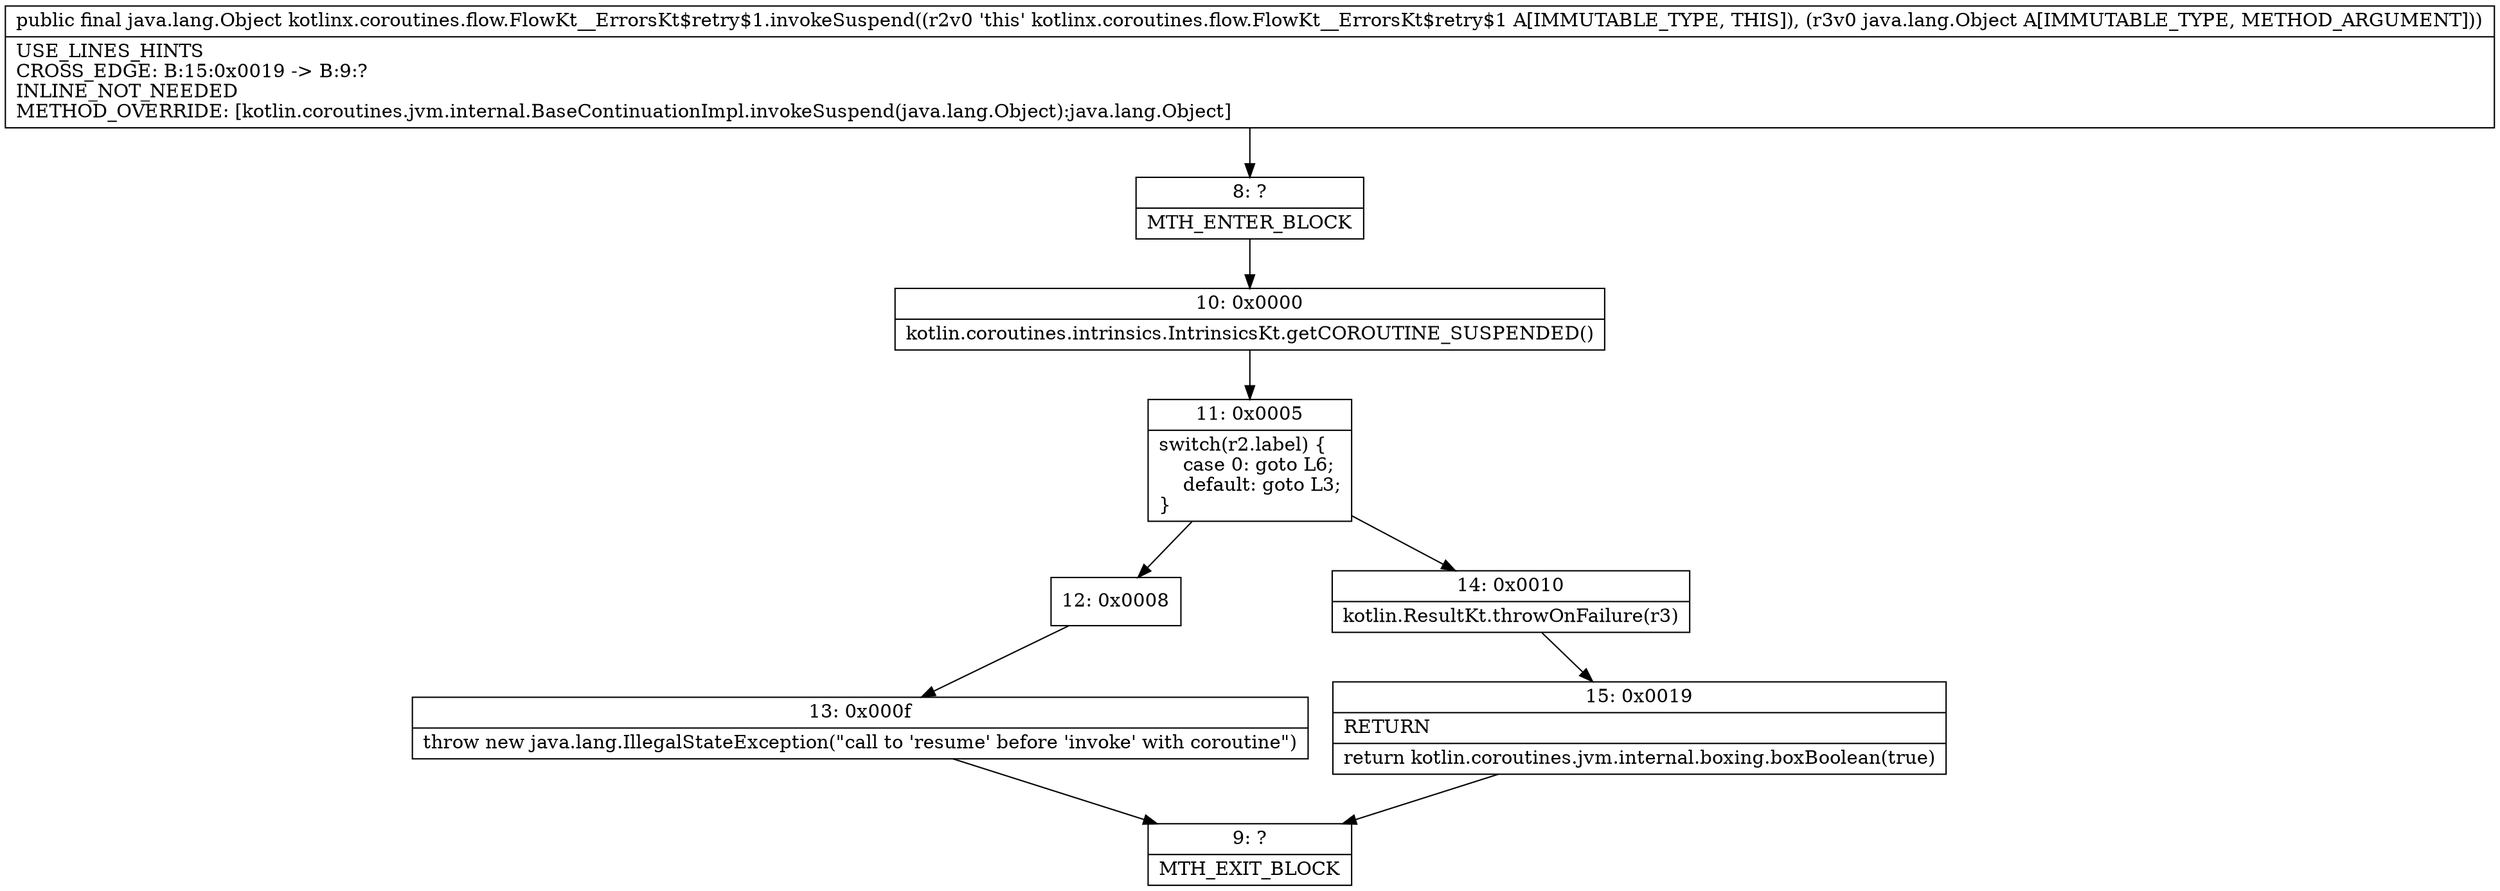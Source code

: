 digraph "CFG forkotlinx.coroutines.flow.FlowKt__ErrorsKt$retry$1.invokeSuspend(Ljava\/lang\/Object;)Ljava\/lang\/Object;" {
Node_8 [shape=record,label="{8\:\ ?|MTH_ENTER_BLOCK\l}"];
Node_10 [shape=record,label="{10\:\ 0x0000|kotlin.coroutines.intrinsics.IntrinsicsKt.getCOROUTINE_SUSPENDED()\l}"];
Node_11 [shape=record,label="{11\:\ 0x0005|switch(r2.label) \{\l    case 0: goto L6;\l    default: goto L3;\l\}\l}"];
Node_12 [shape=record,label="{12\:\ 0x0008}"];
Node_13 [shape=record,label="{13\:\ 0x000f|throw new java.lang.IllegalStateException(\"call to 'resume' before 'invoke' with coroutine\")\l}"];
Node_9 [shape=record,label="{9\:\ ?|MTH_EXIT_BLOCK\l}"];
Node_14 [shape=record,label="{14\:\ 0x0010|kotlin.ResultKt.throwOnFailure(r3)\l}"];
Node_15 [shape=record,label="{15\:\ 0x0019|RETURN\l|return kotlin.coroutines.jvm.internal.boxing.boxBoolean(true)\l}"];
MethodNode[shape=record,label="{public final java.lang.Object kotlinx.coroutines.flow.FlowKt__ErrorsKt$retry$1.invokeSuspend((r2v0 'this' kotlinx.coroutines.flow.FlowKt__ErrorsKt$retry$1 A[IMMUTABLE_TYPE, THIS]), (r3v0 java.lang.Object A[IMMUTABLE_TYPE, METHOD_ARGUMENT]))  | USE_LINES_HINTS\lCROSS_EDGE: B:15:0x0019 \-\> B:9:?\lINLINE_NOT_NEEDED\lMETHOD_OVERRIDE: [kotlin.coroutines.jvm.internal.BaseContinuationImpl.invokeSuspend(java.lang.Object):java.lang.Object]\l}"];
MethodNode -> Node_8;Node_8 -> Node_10;
Node_10 -> Node_11;
Node_11 -> Node_12;
Node_11 -> Node_14;
Node_12 -> Node_13;
Node_13 -> Node_9;
Node_14 -> Node_15;
Node_15 -> Node_9;
}

